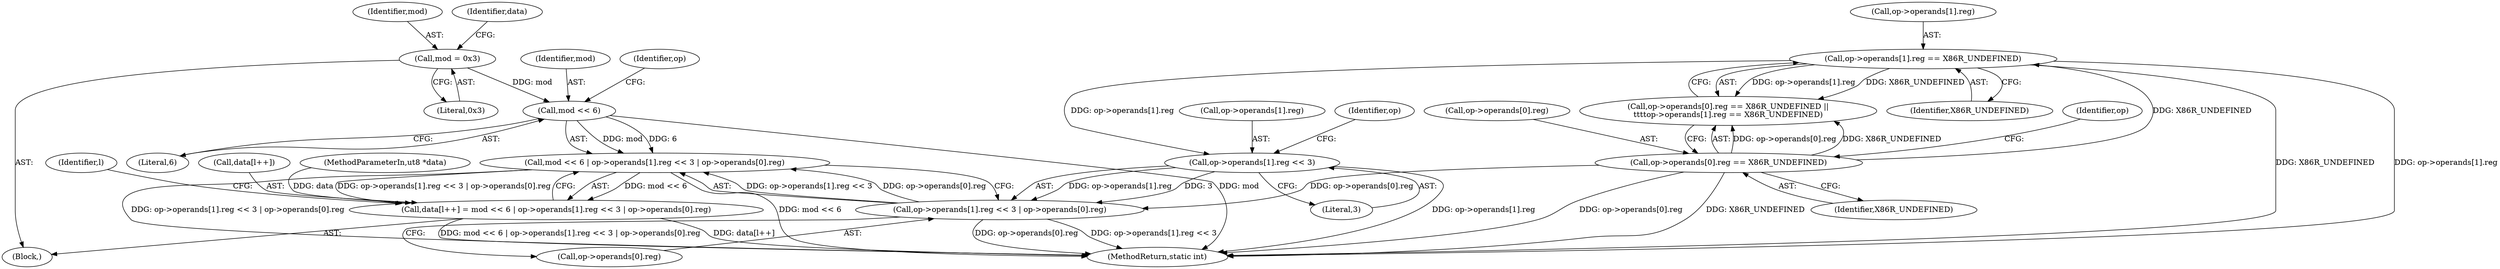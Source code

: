digraph "0_radare2_f17bfd9f1da05f30f23a4dd05e9d2363e1406948@API" {
"1001718" [label="(Call,mod << 6 | op->operands[1].reg << 3 | op->operands[0].reg)"];
"1001719" [label="(Call,mod << 6)"];
"1001710" [label="(Call,mod = 0x3)"];
"1001722" [label="(Call,op->operands[1].reg << 3 | op->operands[0].reg)"];
"1001723" [label="(Call,op->operands[1].reg << 3)"];
"1001697" [label="(Call,op->operands[1].reg == X86R_UNDEFINED)"];
"1001688" [label="(Call,op->operands[0].reg == X86R_UNDEFINED)"];
"1001713" [label="(Call,data[l++] = mod << 6 | op->operands[1].reg << 3 | op->operands[0].reg)"];
"1001696" [label="(Identifier,X86R_UNDEFINED)"];
"1003216" [label="(MethodReturn,static int)"];
"1001698" [label="(Call,op->operands[1].reg)"];
"1001715" [label="(Identifier,data)"];
"1001689" [label="(Call,op->operands[0].reg)"];
"1003215" [label="(Identifier,l)"];
"1001713" [label="(Call,data[l++] = mod << 6 | op->operands[1].reg << 3 | op->operands[0].reg)"];
"1001712" [label="(Literal,0x3)"];
"1001714" [label="(Call,data[l++])"];
"1000104" [label="(MethodParameterIn,ut8 *data)"];
"1001701" [label="(Identifier,op)"];
"1001711" [label="(Identifier,mod)"];
"1001687" [label="(Call,op->operands[0].reg == X86R_UNDEFINED ||\n\t\t\t\top->operands[1].reg == X86R_UNDEFINED)"];
"1001688" [label="(Call,op->operands[0].reg == X86R_UNDEFINED)"];
"1001697" [label="(Call,op->operands[1].reg == X86R_UNDEFINED)"];
"1001722" [label="(Call,op->operands[1].reg << 3 | op->operands[0].reg)"];
"1001710" [label="(Call,mod = 0x3)"];
"1001705" [label="(Identifier,X86R_UNDEFINED)"];
"1001718" [label="(Call,mod << 6 | op->operands[1].reg << 3 | op->operands[0].reg)"];
"1001735" [label="(Identifier,op)"];
"1001727" [label="(Identifier,op)"];
"1001723" [label="(Call,op->operands[1].reg << 3)"];
"1001685" [label="(Block,)"];
"1001732" [label="(Call,op->operands[0].reg)"];
"1001721" [label="(Literal,6)"];
"1001720" [label="(Identifier,mod)"];
"1001731" [label="(Literal,3)"];
"1001724" [label="(Call,op->operands[1].reg)"];
"1001719" [label="(Call,mod << 6)"];
"1001718" -> "1001713"  [label="AST: "];
"1001718" -> "1001722"  [label="CFG: "];
"1001719" -> "1001718"  [label="AST: "];
"1001722" -> "1001718"  [label="AST: "];
"1001713" -> "1001718"  [label="CFG: "];
"1001718" -> "1003216"  [label="DDG: op->operands[1].reg << 3 | op->operands[0].reg"];
"1001718" -> "1003216"  [label="DDG: mod << 6"];
"1001718" -> "1001713"  [label="DDG: mod << 6"];
"1001718" -> "1001713"  [label="DDG: op->operands[1].reg << 3 | op->operands[0].reg"];
"1001719" -> "1001718"  [label="DDG: mod"];
"1001719" -> "1001718"  [label="DDG: 6"];
"1001722" -> "1001718"  [label="DDG: op->operands[1].reg << 3"];
"1001722" -> "1001718"  [label="DDG: op->operands[0].reg"];
"1001719" -> "1001721"  [label="CFG: "];
"1001720" -> "1001719"  [label="AST: "];
"1001721" -> "1001719"  [label="AST: "];
"1001727" -> "1001719"  [label="CFG: "];
"1001719" -> "1003216"  [label="DDG: mod"];
"1001710" -> "1001719"  [label="DDG: mod"];
"1001710" -> "1001685"  [label="AST: "];
"1001710" -> "1001712"  [label="CFG: "];
"1001711" -> "1001710"  [label="AST: "];
"1001712" -> "1001710"  [label="AST: "];
"1001715" -> "1001710"  [label="CFG: "];
"1001722" -> "1001732"  [label="CFG: "];
"1001723" -> "1001722"  [label="AST: "];
"1001732" -> "1001722"  [label="AST: "];
"1001722" -> "1003216"  [label="DDG: op->operands[0].reg"];
"1001722" -> "1003216"  [label="DDG: op->operands[1].reg << 3"];
"1001723" -> "1001722"  [label="DDG: op->operands[1].reg"];
"1001723" -> "1001722"  [label="DDG: 3"];
"1001688" -> "1001722"  [label="DDG: op->operands[0].reg"];
"1001723" -> "1001731"  [label="CFG: "];
"1001724" -> "1001723"  [label="AST: "];
"1001731" -> "1001723"  [label="AST: "];
"1001735" -> "1001723"  [label="CFG: "];
"1001723" -> "1003216"  [label="DDG: op->operands[1].reg"];
"1001697" -> "1001723"  [label="DDG: op->operands[1].reg"];
"1001697" -> "1001687"  [label="AST: "];
"1001697" -> "1001705"  [label="CFG: "];
"1001698" -> "1001697"  [label="AST: "];
"1001705" -> "1001697"  [label="AST: "];
"1001687" -> "1001697"  [label="CFG: "];
"1001697" -> "1003216"  [label="DDG: X86R_UNDEFINED"];
"1001697" -> "1003216"  [label="DDG: op->operands[1].reg"];
"1001697" -> "1001687"  [label="DDG: op->operands[1].reg"];
"1001697" -> "1001687"  [label="DDG: X86R_UNDEFINED"];
"1001688" -> "1001697"  [label="DDG: X86R_UNDEFINED"];
"1001688" -> "1001687"  [label="AST: "];
"1001688" -> "1001696"  [label="CFG: "];
"1001689" -> "1001688"  [label="AST: "];
"1001696" -> "1001688"  [label="AST: "];
"1001701" -> "1001688"  [label="CFG: "];
"1001687" -> "1001688"  [label="CFG: "];
"1001688" -> "1003216"  [label="DDG: X86R_UNDEFINED"];
"1001688" -> "1003216"  [label="DDG: op->operands[0].reg"];
"1001688" -> "1001687"  [label="DDG: op->operands[0].reg"];
"1001688" -> "1001687"  [label="DDG: X86R_UNDEFINED"];
"1001713" -> "1001685"  [label="AST: "];
"1001714" -> "1001713"  [label="AST: "];
"1003215" -> "1001713"  [label="CFG: "];
"1001713" -> "1003216"  [label="DDG: mod << 6 | op->operands[1].reg << 3 | op->operands[0].reg"];
"1001713" -> "1003216"  [label="DDG: data[l++]"];
"1000104" -> "1001713"  [label="DDG: data"];
}
